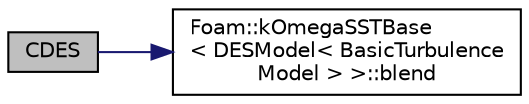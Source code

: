 digraph "CDES"
{
  bgcolor="transparent";
  edge [fontname="Helvetica",fontsize="10",labelfontname="Helvetica",labelfontsize="10"];
  node [fontname="Helvetica",fontsize="10",shape=record];
  rankdir="LR";
  Node1 [label="CDES",height=0.2,width=0.4,color="black", fillcolor="grey75", style="filled" fontcolor="black"];
  Node1 -> Node2 [color="midnightblue",fontsize="10",style="solid",fontname="Helvetica"];
  Node2 [label="Foam::kOmegaSSTBase\l\< DESModel\< BasicTurbulence\lModel \> \>::blend",height=0.2,width=0.4,color="black",URL="$classFoam_1_1kOmegaSSTBase.html#a4280cd8801b5dd594c098cc3b5da7d11"];
}
